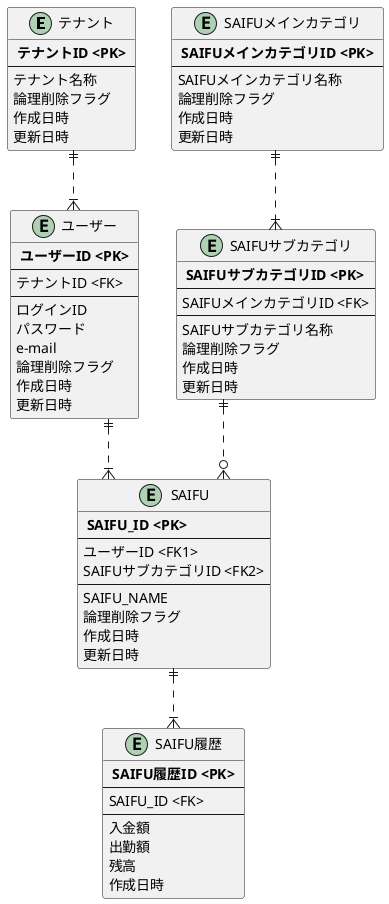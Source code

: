 @startuml ER_Concept
skinparam linetype ortho

' Entity
entity "テナント" as tenant {
  ** テナントID <PK> **
  --
  テナント名称
  論理削除フラグ
  作成日時
  更新日時
}

entity "ユーザー" as user {
  ** ユーザーID <PK> **
  --
  テナントID <FK>
  --
  ログインID
  パスワード
  e-mail
  論理削除フラグ
  作成日時
  更新日時
}

entity "SAIFU" as saifu {
  ** SAIFU_ID <PK> **
  --
  ユーザーID <FK1>
  SAIFUサブカテゴリID <FK2>
  --
  SAIFU_NAME
  論理削除フラグ
  作成日時
  更新日時
}

entity "SAIFUメインカテゴリ" as saifuCategoryMain {
  ** SAIFUメインカテゴリID <PK> **
  --
  SAIFUメインカテゴリ名称
  論理削除フラグ
  作成日時
  更新日時
}

entity "SAIFUサブカテゴリ" as saifuCategorySub {
  ** SAIFUサブカテゴリID <PK> **
  --
  SAIFUメインカテゴリID <FK>
  --
  SAIFUサブカテゴリ名称
  論理削除フラグ
  作成日時
  更新日時
}

entity "SAIFU履歴" as saifuHistory {
  ** SAIFU履歴ID <PK> **
  --
  SAIFU_ID <FK>
  --
  入金額
  出勤額
  残高
  作成日時
}


' Relation

' Account
tenant ||..|{user

' SAIFU
user ||..|{saifu
saifu ||..|{saifuHistory
saifuCategoryMain ||..|{saifuCategorySub
saifuCategorySub ||..o{saifu

@enduml